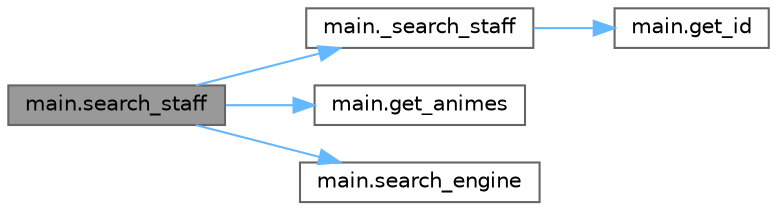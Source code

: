 digraph "main.search_staff"
{
 // LATEX_PDF_SIZE
  bgcolor="transparent";
  edge [fontname=Helvetica,fontsize=10,labelfontname=Helvetica,labelfontsize=10];
  node [fontname=Helvetica,fontsize=10,shape=box,height=0.2,width=0.4];
  rankdir="LR";
  Node1 [label="main.search_staff",height=0.2,width=0.4,color="gray40", fillcolor="grey60", style="filled", fontcolor="black",tooltip=" "];
  Node1 -> Node2 [color="steelblue1",style="solid"];
  Node2 [label="main._search_staff",height=0.2,width=0.4,color="grey40", fillcolor="white", style="filled",URL="$d2/dc1/namespacemain.html#ad2f9bf245f7f5c84d4e3226daf19164d",tooltip=" "];
  Node2 -> Node3 [color="steelblue1",style="solid"];
  Node3 [label="main.get_id",height=0.2,width=0.4,color="grey40", fillcolor="white", style="filled",URL="$d2/dc1/namespacemain.html#a1e678147cc6f539ad7102e8881661fb5",tooltip=" "];
  Node1 -> Node4 [color="steelblue1",style="solid"];
  Node4 [label="main.get_animes",height=0.2,width=0.4,color="grey40", fillcolor="white", style="filled",URL="$d2/dc1/namespacemain.html#a2ebcb898e3dfd47a5e02cb7239406593",tooltip=" "];
  Node1 -> Node5 [color="steelblue1",style="solid"];
  Node5 [label="main.search_engine",height=0.2,width=0.4,color="grey40", fillcolor="white", style="filled",URL="$d2/dc1/namespacemain.html#add3a50f5c34cd4fffb904a6a497b5e4f",tooltip=" "];
}
